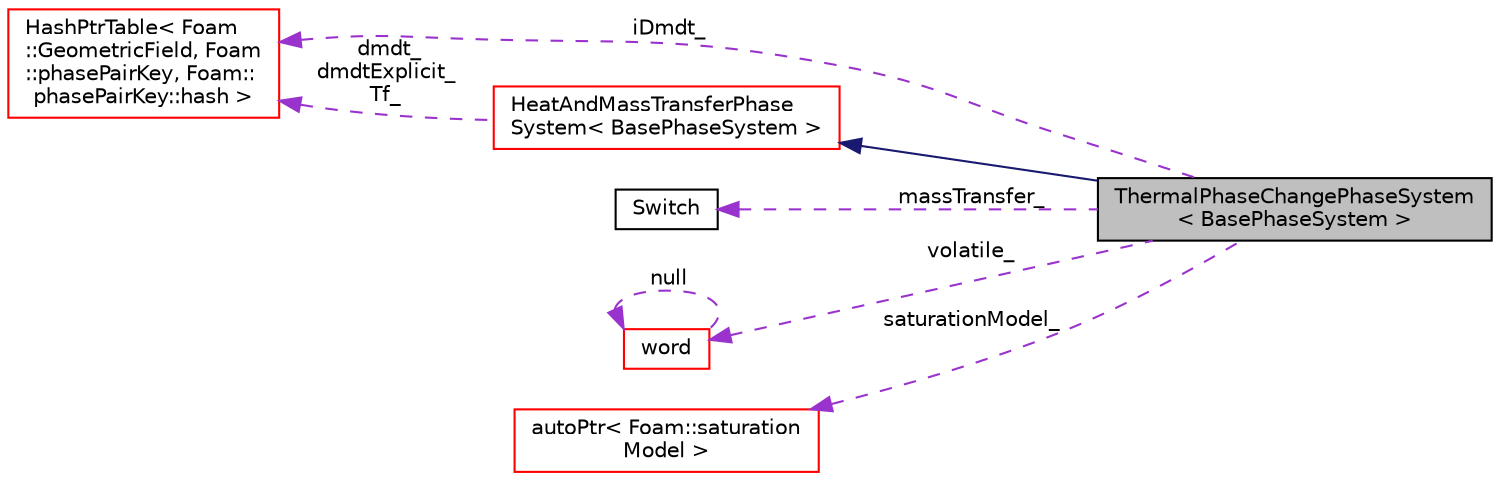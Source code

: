 digraph "ThermalPhaseChangePhaseSystem&lt; BasePhaseSystem &gt;"
{
  bgcolor="transparent";
  edge [fontname="Helvetica",fontsize="10",labelfontname="Helvetica",labelfontsize="10"];
  node [fontname="Helvetica",fontsize="10",shape=record];
  rankdir="LR";
  Node1 [label="ThermalPhaseChangePhaseSystem\l\< BasePhaseSystem \>",height=0.2,width=0.4,color="black", fillcolor="grey75", style="filled", fontcolor="black"];
  Node2 -> Node1 [dir="back",color="midnightblue",fontsize="10",style="solid",fontname="Helvetica"];
  Node2 [label="HeatAndMassTransferPhase\lSystem\< BasePhaseSystem \>",height=0.2,width=0.4,color="red",URL="$a01004.html",tooltip="Base class to support interfacial heat and mass transfer between a number of phases. "];
  Node3 -> Node2 [dir="back",color="darkorchid3",fontsize="10",style="dashed",label=" dmdt_\ndmdtExplicit_\nTf_" ,fontname="Helvetica"];
  Node3 [label="HashPtrTable\< Foam\l::GeometricField, Foam\l::phasePairKey, Foam::\lphasePairKey::hash \>",height=0.2,width=0.4,color="red",URL="$a00998.html"];
  Node4 -> Node1 [dir="back",color="darkorchid3",fontsize="10",style="dashed",label=" massTransfer_" ,fontname="Helvetica"];
  Node4 [label="Switch",height=0.2,width=0.4,color="black",URL="$a02607.html",tooltip="A simple wrapper around bool so that it can be read as a word: true/false, on/off, yes/no, y/n, t/f, or none. "];
  Node3 -> Node1 [dir="back",color="darkorchid3",fontsize="10",style="dashed",label=" iDmdt_" ,fontname="Helvetica"];
  Node5 -> Node1 [dir="back",color="darkorchid3",fontsize="10",style="dashed",label=" volatile_" ,fontname="Helvetica"];
  Node5 [label="word",height=0.2,width=0.4,color="red",URL="$a02987.html",tooltip="A class for handling words, derived from string. "];
  Node5 -> Node5 [dir="back",color="darkorchid3",fontsize="10",style="dashed",label=" null" ,fontname="Helvetica"];
  Node6 -> Node1 [dir="back",color="darkorchid3",fontsize="10",style="dashed",label=" saturationModel_" ,fontname="Helvetica"];
  Node6 [label="autoPtr\< Foam::saturation\lModel \>",height=0.2,width=0.4,color="red",URL="$a00085.html"];
}

